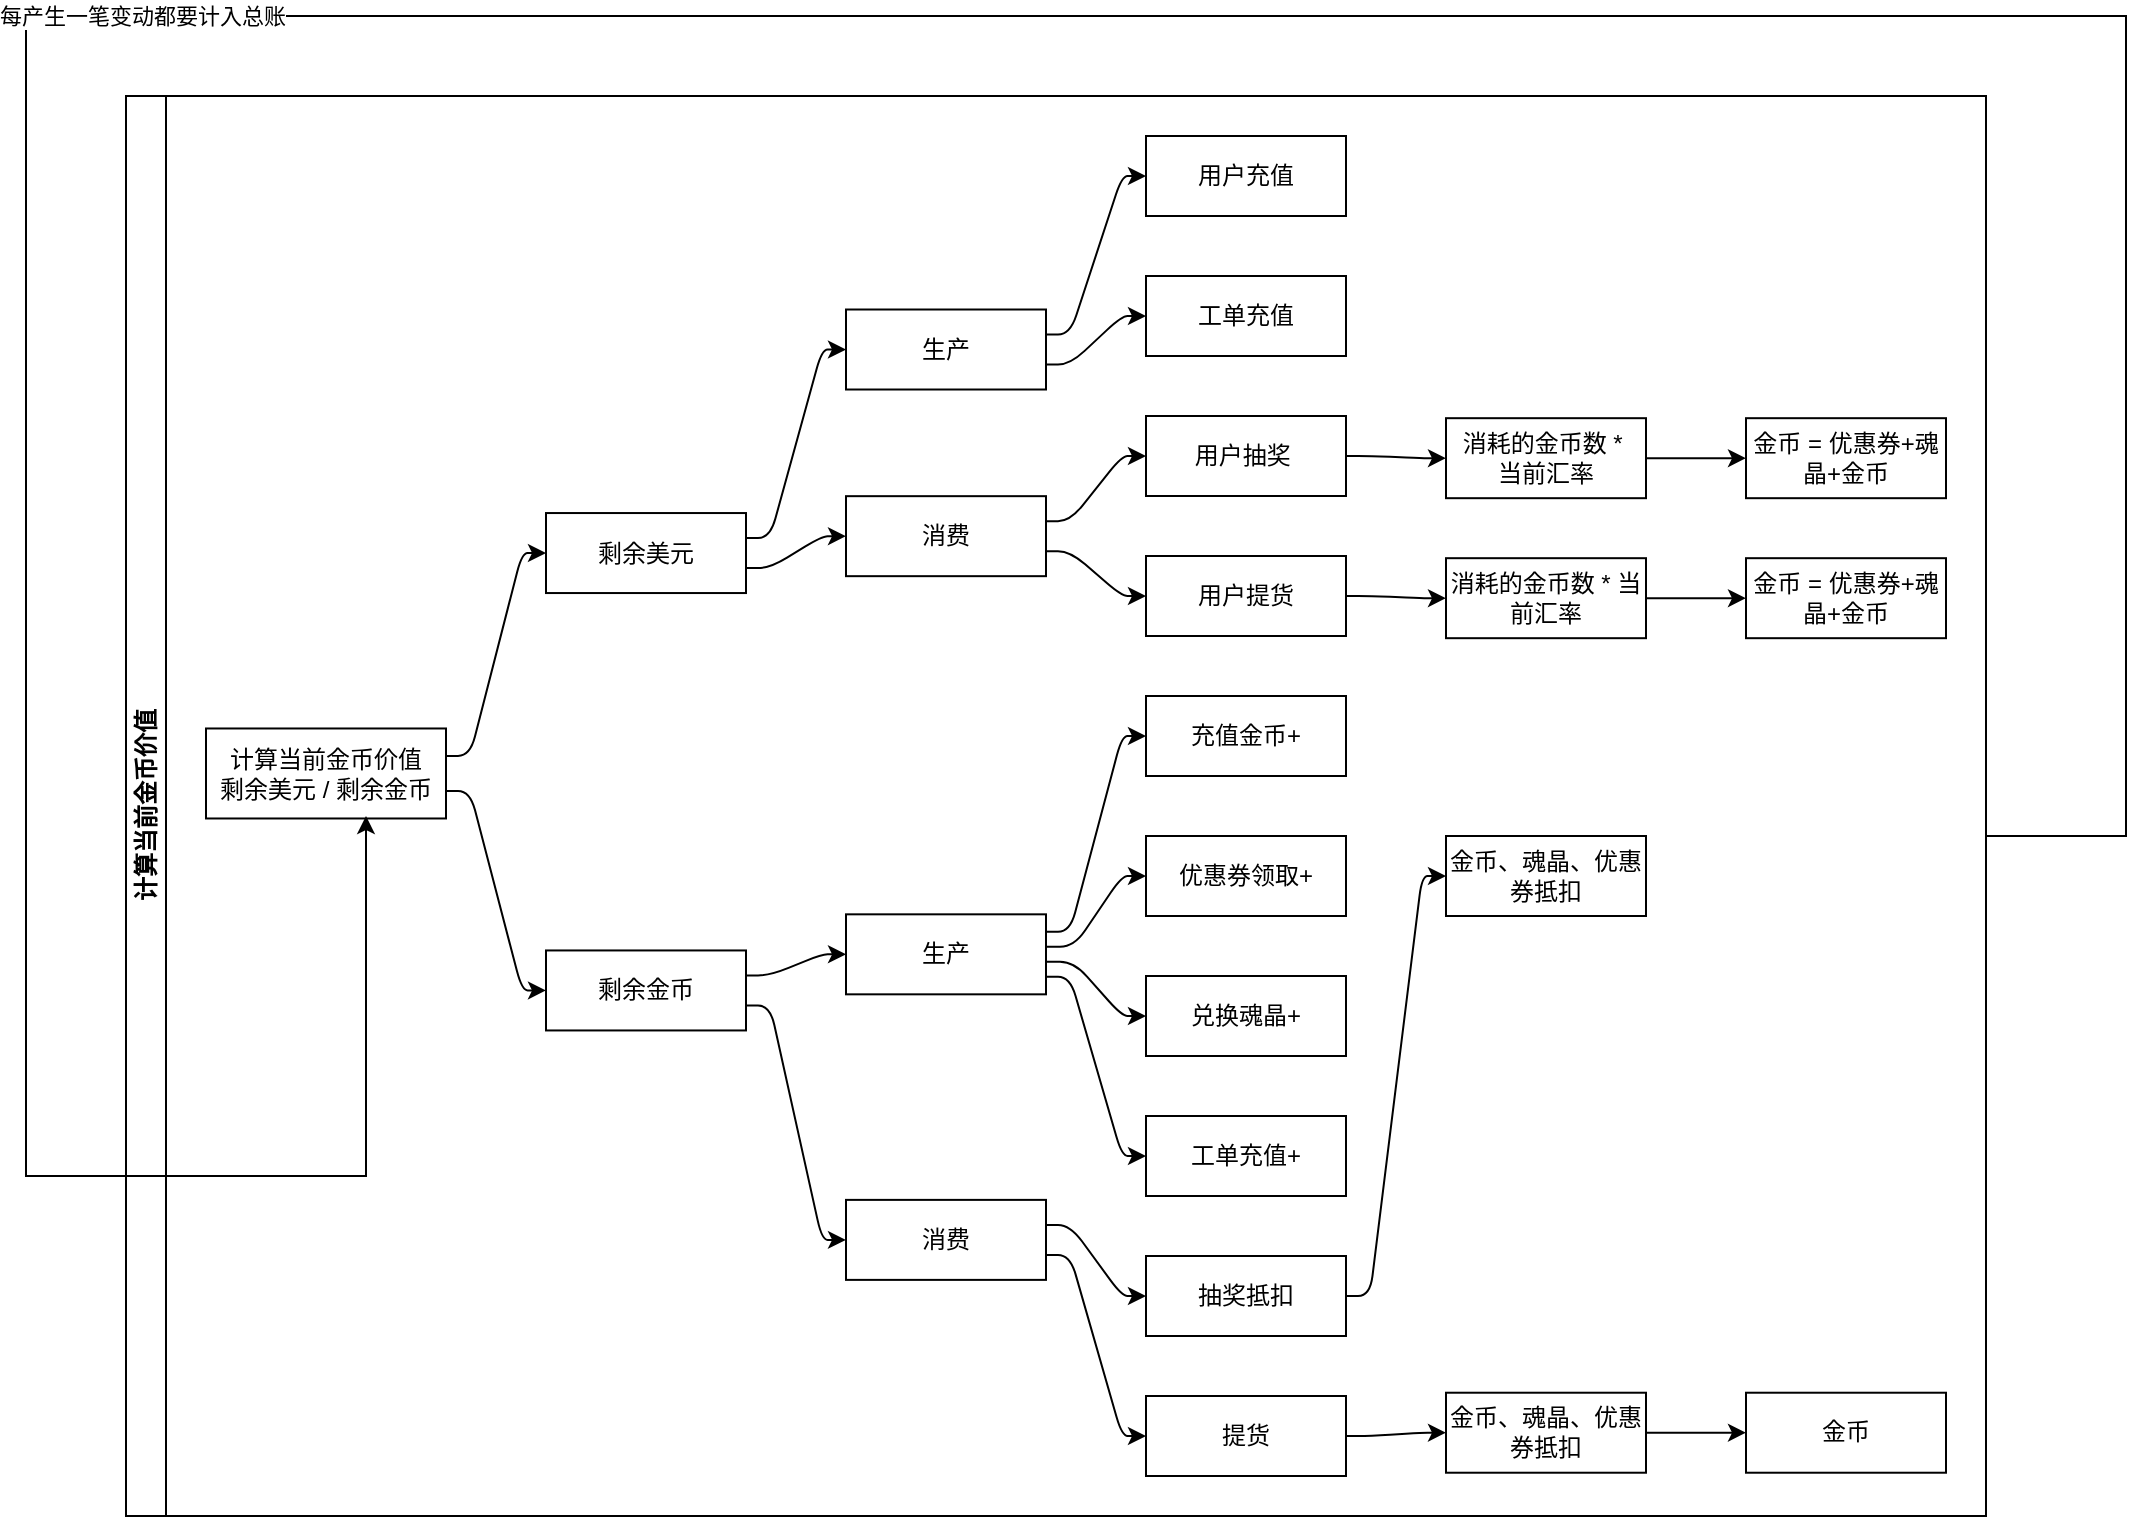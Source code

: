 <mxfile version="22.1.16" type="github">
  <diagram name="第 1 页" id="8yKIOpK2Lv_UuuqutQYK">
    <mxGraphModel dx="1593" dy="867" grid="1" gridSize="10" guides="1" tooltips="1" connect="1" arrows="1" fold="1" page="1" pageScale="1" pageWidth="3300" pageHeight="4681" math="0" shadow="0">
      <root>
        <mxCell id="0" />
        <mxCell id="1" parent="0" />
        <mxCell id="PdZ2aW4lPCYkZ0KQYYpu-17" value="计算当前金币价值" style="swimlane;html=1;startSize=20;horizontal=0;childLayout=flowLayout;flowOrientation=west;resizable=0;interRankCellSpacing=50;containerType=tree;fontSize=12;" vertex="1" parent="1">
          <mxGeometry x="120" y="280" width="930" height="710" as="geometry" />
        </mxCell>
        <mxCell id="PdZ2aW4lPCYkZ0KQYYpu-18" value="计算当前金币价值&lt;br&gt;剩余美元 / 剩余金币" style="whiteSpace=wrap;html=1;" vertex="1" parent="PdZ2aW4lPCYkZ0KQYYpu-17">
          <mxGeometry x="40" y="316.242" width="120" height="45" as="geometry" />
        </mxCell>
        <mxCell id="PdZ2aW4lPCYkZ0KQYYpu-19" value="剩余美元" style="whiteSpace=wrap;html=1;" vertex="1" parent="PdZ2aW4lPCYkZ0KQYYpu-17">
          <mxGeometry x="210" y="208.527" width="100" height="40" as="geometry" />
        </mxCell>
        <mxCell id="PdZ2aW4lPCYkZ0KQYYpu-20" value="" style="html=1;rounded=1;curved=0;sourcePerimeterSpacing=0;targetPerimeterSpacing=0;startSize=6;endSize=6;noEdgeStyle=1;orthogonal=1;" edge="1" parent="PdZ2aW4lPCYkZ0KQYYpu-17" source="PdZ2aW4lPCYkZ0KQYYpu-18" target="PdZ2aW4lPCYkZ0KQYYpu-19">
          <mxGeometry relative="1" as="geometry">
            <Array as="points">
              <mxPoint x="172" y="329.992" />
              <mxPoint x="198" y="228.527" />
            </Array>
          </mxGeometry>
        </mxCell>
        <mxCell id="PdZ2aW4lPCYkZ0KQYYpu-21" value="剩余金币" style="whiteSpace=wrap;html=1;" vertex="1" parent="PdZ2aW4lPCYkZ0KQYYpu-17">
          <mxGeometry x="210" y="427.225" width="100" height="40" as="geometry" />
        </mxCell>
        <mxCell id="PdZ2aW4lPCYkZ0KQYYpu-22" value="" style="html=1;rounded=1;curved=0;sourcePerimeterSpacing=0;targetPerimeterSpacing=0;startSize=6;endSize=6;noEdgeStyle=1;orthogonal=1;" edge="1" parent="PdZ2aW4lPCYkZ0KQYYpu-17" source="PdZ2aW4lPCYkZ0KQYYpu-18" target="PdZ2aW4lPCYkZ0KQYYpu-21">
          <mxGeometry relative="1" as="geometry">
            <Array as="points">
              <mxPoint x="172" y="347.492" />
              <mxPoint x="198" y="447.225" />
            </Array>
          </mxGeometry>
        </mxCell>
        <mxCell id="PdZ2aW4lPCYkZ0KQYYpu-28" value="" style="html=1;rounded=1;curved=0;sourcePerimeterSpacing=0;targetPerimeterSpacing=0;startSize=6;endSize=6;noEdgeStyle=1;orthogonal=1;" edge="1" target="PdZ2aW4lPCYkZ0KQYYpu-29" source="PdZ2aW4lPCYkZ0KQYYpu-19" parent="PdZ2aW4lPCYkZ0KQYYpu-17">
          <mxGeometry relative="1" as="geometry">
            <mxPoint x="4085" y="2586" as="sourcePoint" />
            <Array as="points">
              <mxPoint x="322" y="221.027" />
              <mxPoint x="348" y="126.753" />
            </Array>
          </mxGeometry>
        </mxCell>
        <mxCell id="PdZ2aW4lPCYkZ0KQYYpu-29" value="生产" style="whiteSpace=wrap;html=1;" vertex="1" parent="PdZ2aW4lPCYkZ0KQYYpu-17">
          <mxGeometry x="360" y="106.753" width="100" height="40" as="geometry" />
        </mxCell>
        <mxCell id="PdZ2aW4lPCYkZ0KQYYpu-30" value="" style="html=1;rounded=1;curved=0;sourcePerimeterSpacing=0;targetPerimeterSpacing=0;startSize=6;endSize=6;noEdgeStyle=1;orthogonal=1;" edge="1" target="PdZ2aW4lPCYkZ0KQYYpu-31" source="PdZ2aW4lPCYkZ0KQYYpu-19" parent="PdZ2aW4lPCYkZ0KQYYpu-17">
          <mxGeometry relative="1" as="geometry">
            <mxPoint x="4005" y="2546" as="sourcePoint" />
            <Array as="points">
              <mxPoint x="322" y="236.027" />
              <mxPoint x="348" y="220.086" />
            </Array>
          </mxGeometry>
        </mxCell>
        <mxCell id="PdZ2aW4lPCYkZ0KQYYpu-31" value="消费" style="whiteSpace=wrap;html=1;" vertex="1" parent="PdZ2aW4lPCYkZ0KQYYpu-17">
          <mxGeometry x="360" y="200.086" width="100" height="40" as="geometry" />
        </mxCell>
        <mxCell id="PdZ2aW4lPCYkZ0KQYYpu-32" value="" style="html=1;rounded=1;curved=0;sourcePerimeterSpacing=0;targetPerimeterSpacing=0;startSize=6;endSize=6;noEdgeStyle=1;orthogonal=1;" edge="1" target="PdZ2aW4lPCYkZ0KQYYpu-33" source="PdZ2aW4lPCYkZ0KQYYpu-21" parent="PdZ2aW4lPCYkZ0KQYYpu-17">
          <mxGeometry relative="1" as="geometry">
            <mxPoint x="3925" y="2524" as="sourcePoint" />
            <Array as="points">
              <mxPoint x="322" y="439.725" />
              <mxPoint x="348" y="429.165" />
            </Array>
          </mxGeometry>
        </mxCell>
        <mxCell id="PdZ2aW4lPCYkZ0KQYYpu-33" value="生产" style="whiteSpace=wrap;html=1;" vertex="1" parent="PdZ2aW4lPCYkZ0KQYYpu-17">
          <mxGeometry x="360" y="409.165" width="100" height="40" as="geometry" />
        </mxCell>
        <mxCell id="PdZ2aW4lPCYkZ0KQYYpu-34" value="" style="html=1;rounded=1;curved=0;sourcePerimeterSpacing=0;targetPerimeterSpacing=0;startSize=6;endSize=6;noEdgeStyle=1;orthogonal=1;" edge="1" target="PdZ2aW4lPCYkZ0KQYYpu-35" source="PdZ2aW4lPCYkZ0KQYYpu-21" parent="PdZ2aW4lPCYkZ0KQYYpu-17">
          <mxGeometry relative="1" as="geometry">
            <mxPoint x="3640" y="2079" as="sourcePoint" />
            <Array as="points">
              <mxPoint x="322" y="454.725" />
              <mxPoint x="348" y="571.942" />
            </Array>
          </mxGeometry>
        </mxCell>
        <mxCell id="PdZ2aW4lPCYkZ0KQYYpu-35" value="消费" style="whiteSpace=wrap;html=1;" vertex="1" parent="PdZ2aW4lPCYkZ0KQYYpu-17">
          <mxGeometry x="360" y="551.942" width="100" height="40" as="geometry" />
        </mxCell>
        <mxCell id="PdZ2aW4lPCYkZ0KQYYpu-36" value="" style="html=1;rounded=1;curved=0;sourcePerimeterSpacing=0;targetPerimeterSpacing=0;startSize=6;endSize=6;noEdgeStyle=1;orthogonal=1;" edge="1" target="PdZ2aW4lPCYkZ0KQYYpu-37" source="PdZ2aW4lPCYkZ0KQYYpu-29" parent="PdZ2aW4lPCYkZ0KQYYpu-17">
          <mxGeometry relative="1" as="geometry">
            <mxPoint x="3710" y="2011" as="sourcePoint" />
            <Array as="points">
              <mxPoint x="472" y="119.253" />
              <mxPoint x="498" y="40" />
            </Array>
          </mxGeometry>
        </mxCell>
        <mxCell id="PdZ2aW4lPCYkZ0KQYYpu-37" value="用户充值" style="whiteSpace=wrap;html=1;" vertex="1" parent="PdZ2aW4lPCYkZ0KQYYpu-17">
          <mxGeometry x="510" y="20" width="100" height="40" as="geometry" />
        </mxCell>
        <mxCell id="PdZ2aW4lPCYkZ0KQYYpu-38" value="" style="html=1;rounded=1;curved=0;sourcePerimeterSpacing=0;targetPerimeterSpacing=0;startSize=6;endSize=6;noEdgeStyle=1;orthogonal=1;" edge="1" target="PdZ2aW4lPCYkZ0KQYYpu-39" source="PdZ2aW4lPCYkZ0KQYYpu-31" parent="PdZ2aW4lPCYkZ0KQYYpu-17">
          <mxGeometry relative="1" as="geometry">
            <mxPoint x="3630" y="1986" as="sourcePoint" />
            <Array as="points">
              <mxPoint x="472" y="212.586" />
              <mxPoint x="498" y="180" />
            </Array>
          </mxGeometry>
        </mxCell>
        <mxCell id="PdZ2aW4lPCYkZ0KQYYpu-39" value="用户抽奖&amp;nbsp;" style="whiteSpace=wrap;html=1;" vertex="1" parent="PdZ2aW4lPCYkZ0KQYYpu-17">
          <mxGeometry x="510" y="160" width="100" height="40" as="geometry" />
        </mxCell>
        <mxCell id="PdZ2aW4lPCYkZ0KQYYpu-42" value="" style="html=1;rounded=1;curved=0;sourcePerimeterSpacing=0;targetPerimeterSpacing=0;startSize=6;endSize=6;noEdgeStyle=1;orthogonal=1;" edge="1" target="PdZ2aW4lPCYkZ0KQYYpu-43" source="PdZ2aW4lPCYkZ0KQYYpu-31" parent="PdZ2aW4lPCYkZ0KQYYpu-17">
          <mxGeometry relative="1" as="geometry">
            <mxPoint x="3550" y="1946" as="sourcePoint" />
            <Array as="points">
              <mxPoint x="472" y="227.586" />
              <mxPoint x="498" y="250" />
            </Array>
          </mxGeometry>
        </mxCell>
        <mxCell id="PdZ2aW4lPCYkZ0KQYYpu-43" value="用户提货" style="whiteSpace=wrap;html=1;" vertex="1" parent="PdZ2aW4lPCYkZ0KQYYpu-17">
          <mxGeometry x="510" y="230" width="100" height="40" as="geometry" />
        </mxCell>
        <mxCell id="PdZ2aW4lPCYkZ0KQYYpu-44" value="" style="html=1;rounded=1;curved=0;sourcePerimeterSpacing=0;targetPerimeterSpacing=0;startSize=6;endSize=6;noEdgeStyle=1;orthogonal=1;" edge="1" target="PdZ2aW4lPCYkZ0KQYYpu-45" source="PdZ2aW4lPCYkZ0KQYYpu-39" parent="PdZ2aW4lPCYkZ0KQYYpu-17">
          <mxGeometry relative="1" as="geometry">
            <mxPoint x="3620" y="1903" as="sourcePoint" />
            <Array as="points">
              <mxPoint x="622" y="180" />
              <mxPoint x="648" y="181.094" />
            </Array>
          </mxGeometry>
        </mxCell>
        <mxCell id="PdZ2aW4lPCYkZ0KQYYpu-45" value="消耗的金币数 *&amp;nbsp; 当前汇率" style="whiteSpace=wrap;html=1;" vertex="1" parent="PdZ2aW4lPCYkZ0KQYYpu-17">
          <mxGeometry x="660" y="161.094" width="100" height="40" as="geometry" />
        </mxCell>
        <mxCell id="PdZ2aW4lPCYkZ0KQYYpu-46" value="" style="html=1;rounded=1;curved=0;sourcePerimeterSpacing=0;targetPerimeterSpacing=0;startSize=6;endSize=6;noEdgeStyle=1;orthogonal=1;" edge="1" target="PdZ2aW4lPCYkZ0KQYYpu-47" source="PdZ2aW4lPCYkZ0KQYYpu-43" parent="PdZ2aW4lPCYkZ0KQYYpu-17">
          <mxGeometry relative="1" as="geometry">
            <mxPoint x="3540" y="1878" as="sourcePoint" />
            <Array as="points">
              <mxPoint x="622" y="250" />
              <mxPoint x="648" y="251.094" />
            </Array>
          </mxGeometry>
        </mxCell>
        <mxCell id="PdZ2aW4lPCYkZ0KQYYpu-47" value="消耗的金币数 * 当前汇率" style="whiteSpace=wrap;html=1;" vertex="1" parent="PdZ2aW4lPCYkZ0KQYYpu-17">
          <mxGeometry x="660" y="231.094" width="100" height="40" as="geometry" />
        </mxCell>
        <mxCell id="PdZ2aW4lPCYkZ0KQYYpu-48" value="" style="html=1;rounded=1;curved=0;sourcePerimeterSpacing=0;targetPerimeterSpacing=0;startSize=6;endSize=6;noEdgeStyle=1;orthogonal=1;" edge="1" target="PdZ2aW4lPCYkZ0KQYYpu-49" source="PdZ2aW4lPCYkZ0KQYYpu-33" parent="PdZ2aW4lPCYkZ0KQYYpu-17">
          <mxGeometry relative="1" as="geometry">
            <mxPoint x="3190" y="1844" as="sourcePoint" />
            <Array as="points">
              <mxPoint x="472" y="417.915" />
              <mxPoint x="498" y="320" />
            </Array>
          </mxGeometry>
        </mxCell>
        <mxCell id="PdZ2aW4lPCYkZ0KQYYpu-49" value="充值金币+" style="whiteSpace=wrap;html=1;" vertex="1" parent="PdZ2aW4lPCYkZ0KQYYpu-17">
          <mxGeometry x="510" y="300" width="100" height="40" as="geometry" />
        </mxCell>
        <mxCell id="PdZ2aW4lPCYkZ0KQYYpu-50" value="" style="html=1;rounded=1;curved=0;sourcePerimeterSpacing=0;targetPerimeterSpacing=0;startSize=6;endSize=6;noEdgeStyle=1;orthogonal=1;" edge="1" target="PdZ2aW4lPCYkZ0KQYYpu-51" source="PdZ2aW4lPCYkZ0KQYYpu-33" parent="PdZ2aW4lPCYkZ0KQYYpu-17">
          <mxGeometry relative="1" as="geometry">
            <mxPoint x="3070" y="1784" as="sourcePoint" />
            <Array as="points">
              <mxPoint x="474" y="425.415" />
              <mxPoint x="498" y="390" />
            </Array>
          </mxGeometry>
        </mxCell>
        <mxCell id="PdZ2aW4lPCYkZ0KQYYpu-51" value="优惠券领取+" style="whiteSpace=wrap;html=1;" vertex="1" parent="PdZ2aW4lPCYkZ0KQYYpu-17">
          <mxGeometry x="510" y="370" width="100" height="40" as="geometry" />
        </mxCell>
        <mxCell id="PdZ2aW4lPCYkZ0KQYYpu-52" value="" style="html=1;rounded=1;curved=0;sourcePerimeterSpacing=0;targetPerimeterSpacing=0;startSize=6;endSize=6;noEdgeStyle=1;orthogonal=1;" edge="1" target="PdZ2aW4lPCYkZ0KQYYpu-53" source="PdZ2aW4lPCYkZ0KQYYpu-33" parent="PdZ2aW4lPCYkZ0KQYYpu-17">
          <mxGeometry relative="1" as="geometry">
            <mxPoint x="2950" y="1759" as="sourcePoint" />
            <Array as="points">
              <mxPoint x="474" y="432.915" />
              <mxPoint x="498" y="460" />
            </Array>
          </mxGeometry>
        </mxCell>
        <mxCell id="PdZ2aW4lPCYkZ0KQYYpu-53" value="兑换魂晶+" style="whiteSpace=wrap;html=1;" vertex="1" parent="PdZ2aW4lPCYkZ0KQYYpu-17">
          <mxGeometry x="510" y="440" width="100" height="40" as="geometry" />
        </mxCell>
        <mxCell id="PdZ2aW4lPCYkZ0KQYYpu-54" value="" style="html=1;rounded=1;curved=0;sourcePerimeterSpacing=0;targetPerimeterSpacing=0;startSize=6;endSize=6;noEdgeStyle=1;orthogonal=1;" edge="1" target="PdZ2aW4lPCYkZ0KQYYpu-55" source="PdZ2aW4lPCYkZ0KQYYpu-35" parent="PdZ2aW4lPCYkZ0KQYYpu-17">
          <mxGeometry relative="1" as="geometry">
            <mxPoint x="2870" y="1769" as="sourcePoint" />
            <Array as="points">
              <mxPoint x="472" y="564.442" />
              <mxPoint x="498" y="600" />
            </Array>
          </mxGeometry>
        </mxCell>
        <mxCell id="PdZ2aW4lPCYkZ0KQYYpu-55" value="抽奖抵扣" style="whiteSpace=wrap;html=1;" vertex="1" parent="PdZ2aW4lPCYkZ0KQYYpu-17">
          <mxGeometry x="510" y="580" width="100" height="40" as="geometry" />
        </mxCell>
        <mxCell id="PdZ2aW4lPCYkZ0KQYYpu-62" value="" style="html=1;rounded=1;curved=0;sourcePerimeterSpacing=0;targetPerimeterSpacing=0;startSize=6;endSize=6;noEdgeStyle=1;orthogonal=1;" edge="1" target="PdZ2aW4lPCYkZ0KQYYpu-63" source="PdZ2aW4lPCYkZ0KQYYpu-35" parent="PdZ2aW4lPCYkZ0KQYYpu-17">
          <mxGeometry relative="1" as="geometry">
            <mxPoint x="2470" y="1625" as="sourcePoint" />
            <Array as="points">
              <mxPoint x="472" y="579.442" />
              <mxPoint x="498" y="670" />
            </Array>
          </mxGeometry>
        </mxCell>
        <mxCell id="PdZ2aW4lPCYkZ0KQYYpu-63" value="提货" style="whiteSpace=wrap;html=1;" vertex="1" parent="PdZ2aW4lPCYkZ0KQYYpu-17">
          <mxGeometry x="510" y="650" width="100" height="40" as="geometry" />
        </mxCell>
        <mxCell id="PdZ2aW4lPCYkZ0KQYYpu-68" value="" style="html=1;rounded=1;curved=0;sourcePerimeterSpacing=0;targetPerimeterSpacing=0;startSize=6;endSize=6;noEdgeStyle=1;orthogonal=1;" edge="1" target="PdZ2aW4lPCYkZ0KQYYpu-69" source="PdZ2aW4lPCYkZ0KQYYpu-63" parent="PdZ2aW4lPCYkZ0KQYYpu-17">
          <mxGeometry relative="1" as="geometry">
            <mxPoint x="2380" y="1635" as="sourcePoint" />
            <Array as="points">
              <mxPoint x="622" y="670" />
              <mxPoint x="648" y="668.359" />
            </Array>
          </mxGeometry>
        </mxCell>
        <mxCell id="PdZ2aW4lPCYkZ0KQYYpu-69" value="金币、魂晶、优惠券抵扣" style="whiteSpace=wrap;html=1;" vertex="1" parent="PdZ2aW4lPCYkZ0KQYYpu-17">
          <mxGeometry x="660" y="648.359" width="100" height="40" as="geometry" />
        </mxCell>
        <mxCell id="PdZ2aW4lPCYkZ0KQYYpu-70" value="" style="html=1;rounded=1;curved=0;sourcePerimeterSpacing=0;targetPerimeterSpacing=0;startSize=6;endSize=6;noEdgeStyle=1;orthogonal=1;" edge="1" target="PdZ2aW4lPCYkZ0KQYYpu-71" source="PdZ2aW4lPCYkZ0KQYYpu-45" parent="PdZ2aW4lPCYkZ0KQYYpu-17">
          <mxGeometry relative="1" as="geometry">
            <mxPoint x="2410" y="1230" as="sourcePoint" />
            <Array as="points">
              <mxPoint x="772" y="181.094" />
              <mxPoint x="798" y="181.094" />
            </Array>
          </mxGeometry>
        </mxCell>
        <mxCell id="PdZ2aW4lPCYkZ0KQYYpu-71" value="金币 = 优惠券+魂晶+金币" style="whiteSpace=wrap;html=1;" vertex="1" parent="PdZ2aW4lPCYkZ0KQYYpu-17">
          <mxGeometry x="810" y="161.094" width="100" height="40" as="geometry" />
        </mxCell>
        <mxCell id="PdZ2aW4lPCYkZ0KQYYpu-72" value="" style="html=1;rounded=1;curved=0;sourcePerimeterSpacing=0;targetPerimeterSpacing=0;startSize=6;endSize=6;noEdgeStyle=1;orthogonal=1;" edge="1" target="PdZ2aW4lPCYkZ0KQYYpu-73" source="PdZ2aW4lPCYkZ0KQYYpu-47" parent="PdZ2aW4lPCYkZ0KQYYpu-17">
          <mxGeometry relative="1" as="geometry">
            <mxPoint x="2330" y="1260" as="sourcePoint" />
            <Array as="points">
              <mxPoint x="772" y="251.094" />
              <mxPoint x="798" y="251.094" />
            </Array>
          </mxGeometry>
        </mxCell>
        <mxCell id="PdZ2aW4lPCYkZ0KQYYpu-73" value="金币 = 优惠券+魂晶+金币" style="whiteSpace=wrap;html=1;" vertex="1" parent="PdZ2aW4lPCYkZ0KQYYpu-17">
          <mxGeometry x="810" y="231.094" width="100" height="40" as="geometry" />
        </mxCell>
        <mxCell id="PdZ2aW4lPCYkZ0KQYYpu-89" value="" style="html=1;rounded=1;curved=0;sourcePerimeterSpacing=0;targetPerimeterSpacing=0;startSize=6;endSize=6;noEdgeStyle=1;orthogonal=1;" edge="1" target="PdZ2aW4lPCYkZ0KQYYpu-90" source="PdZ2aW4lPCYkZ0KQYYpu-69" parent="PdZ2aW4lPCYkZ0KQYYpu-17">
          <mxGeometry relative="1" as="geometry">
            <mxPoint x="1850" y="1380" as="sourcePoint" />
            <Array as="points">
              <mxPoint x="772" y="668.359" />
              <mxPoint x="798" y="668.359" />
            </Array>
          </mxGeometry>
        </mxCell>
        <mxCell id="PdZ2aW4lPCYkZ0KQYYpu-90" value="金币" style="whiteSpace=wrap;html=1;" vertex="1" parent="PdZ2aW4lPCYkZ0KQYYpu-17">
          <mxGeometry x="810" y="648.359" width="100" height="40" as="geometry" />
        </mxCell>
        <mxCell id="PdZ2aW4lPCYkZ0KQYYpu-96" value="" style="html=1;rounded=1;curved=0;sourcePerimeterSpacing=0;targetPerimeterSpacing=0;startSize=6;endSize=6;noEdgeStyle=1;orthogonal=1;" edge="1" target="PdZ2aW4lPCYkZ0KQYYpu-97" source="PdZ2aW4lPCYkZ0KQYYpu-29" parent="PdZ2aW4lPCYkZ0KQYYpu-17">
          <mxGeometry relative="1" as="geometry">
            <mxPoint x="1270" y="884" as="sourcePoint" />
            <Array as="points">
              <mxPoint x="472" y="134.253" />
              <mxPoint x="498" y="110" />
            </Array>
          </mxGeometry>
        </mxCell>
        <mxCell id="PdZ2aW4lPCYkZ0KQYYpu-97" value="工单充值" style="whiteSpace=wrap;html=1;" vertex="1" parent="PdZ2aW4lPCYkZ0KQYYpu-17">
          <mxGeometry x="510" y="90" width="100" height="40" as="geometry" />
        </mxCell>
        <mxCell id="PdZ2aW4lPCYkZ0KQYYpu-98" value="" style="html=1;rounded=1;curved=0;sourcePerimeterSpacing=0;targetPerimeterSpacing=0;startSize=6;endSize=6;noEdgeStyle=1;orthogonal=1;" edge="1" target="PdZ2aW4lPCYkZ0KQYYpu-99" source="PdZ2aW4lPCYkZ0KQYYpu-33" parent="PdZ2aW4lPCYkZ0KQYYpu-17">
          <mxGeometry relative="1" as="geometry">
            <mxPoint x="1190" y="1058" as="sourcePoint" />
            <Array as="points">
              <mxPoint x="472" y="440.415" />
              <mxPoint x="498" y="530" />
            </Array>
          </mxGeometry>
        </mxCell>
        <mxCell id="PdZ2aW4lPCYkZ0KQYYpu-99" value="工单充值+" style="whiteSpace=wrap;html=1;" vertex="1" parent="PdZ2aW4lPCYkZ0KQYYpu-17">
          <mxGeometry x="510" y="510" width="100" height="40" as="geometry" />
        </mxCell>
        <mxCell id="PdZ2aW4lPCYkZ0KQYYpu-114" value="" style="html=1;rounded=1;curved=0;sourcePerimeterSpacing=0;targetPerimeterSpacing=0;startSize=6;endSize=6;noEdgeStyle=1;orthogonal=1;" edge="1" target="PdZ2aW4lPCYkZ0KQYYpu-115" source="PdZ2aW4lPCYkZ0KQYYpu-55" parent="PdZ2aW4lPCYkZ0KQYYpu-17">
          <mxGeometry relative="1" as="geometry">
            <mxPoint x="700" y="904" as="sourcePoint" />
            <Array as="points">
              <mxPoint x="622" y="600" />
              <mxPoint x="648" y="390" />
            </Array>
          </mxGeometry>
        </mxCell>
        <mxCell id="PdZ2aW4lPCYkZ0KQYYpu-115" value="金币、魂晶、优惠券抵扣" style="whiteSpace=wrap;html=1;" vertex="1" parent="PdZ2aW4lPCYkZ0KQYYpu-17">
          <mxGeometry x="660" y="370" width="100" height="40" as="geometry" />
        </mxCell>
        <mxCell id="PdZ2aW4lPCYkZ0KQYYpu-93" style="edgeStyle=orthogonalEdgeStyle;rounded=0;orthogonalLoop=1;jettySize=auto;html=1;" edge="1" parent="1">
          <mxGeometry relative="1" as="geometry">
            <mxPoint x="1050" y="650" as="sourcePoint" />
            <mxPoint x="240" y="640" as="targetPoint" />
            <Array as="points">
              <mxPoint x="1120" y="650" />
              <mxPoint x="1120" y="240" />
              <mxPoint x="70" y="240" />
              <mxPoint x="70" y="820" />
              <mxPoint x="240" y="820" />
            </Array>
          </mxGeometry>
        </mxCell>
        <mxCell id="PdZ2aW4lPCYkZ0KQYYpu-95" value="每产生一笔变动都要计入总账" style="edgeLabel;html=1;align=center;verticalAlign=middle;resizable=0;points=[];" vertex="1" connectable="0" parent="PdZ2aW4lPCYkZ0KQYYpu-93">
          <mxGeometry x="0.197" relative="1" as="geometry">
            <mxPoint as="offset" />
          </mxGeometry>
        </mxCell>
      </root>
    </mxGraphModel>
  </diagram>
</mxfile>
